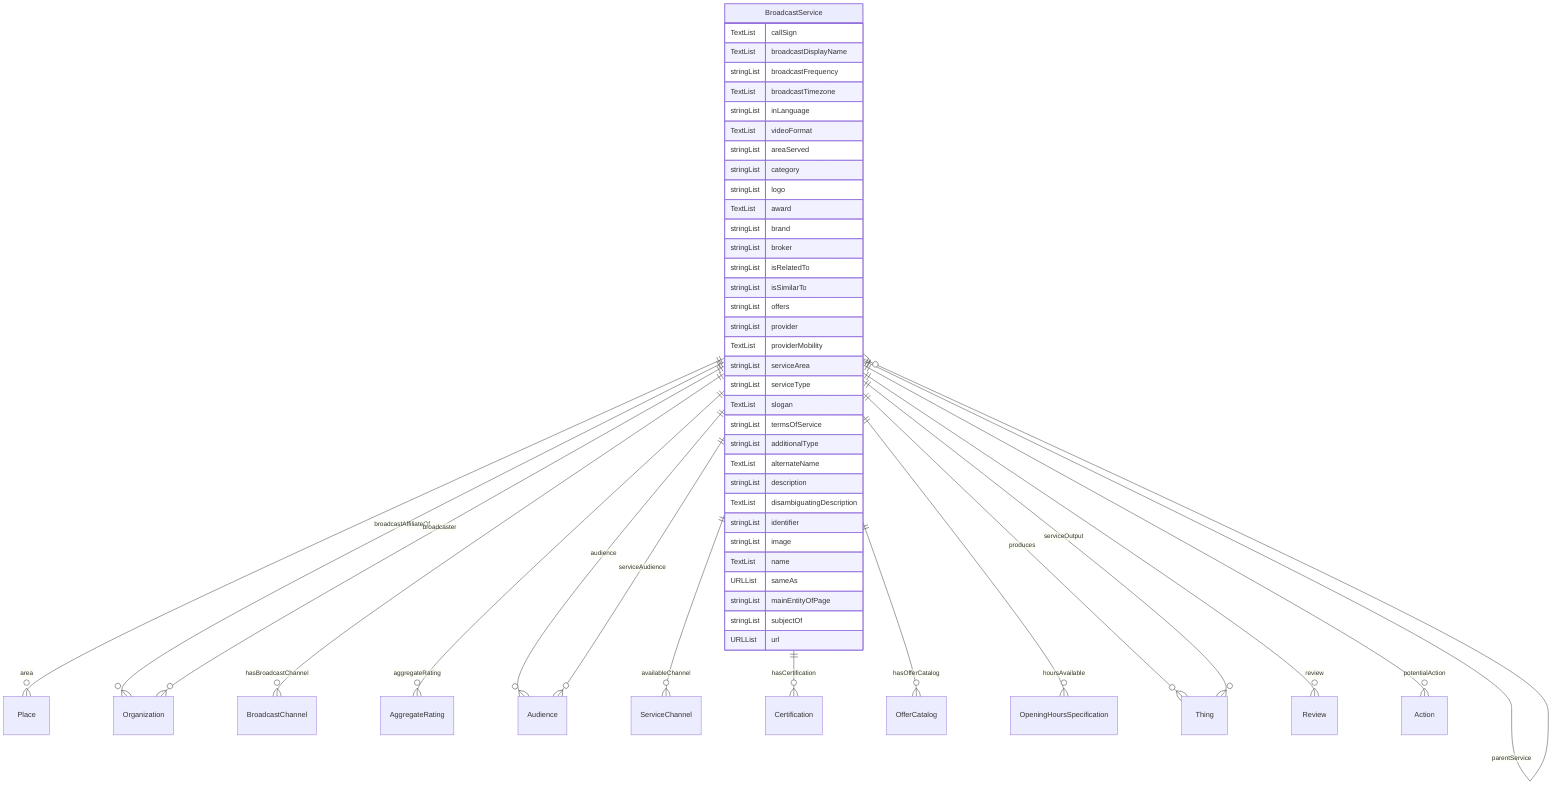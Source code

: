 erDiagram
BroadcastService {
    TextList callSign  
    TextList broadcastDisplayName  
    stringList broadcastFrequency  
    TextList broadcastTimezone  
    stringList inLanguage  
    TextList videoFormat  
    stringList areaServed  
    stringList category  
    stringList logo  
    TextList award  
    stringList brand  
    stringList broker  
    stringList isRelatedTo  
    stringList isSimilarTo  
    stringList offers  
    stringList provider  
    TextList providerMobility  
    stringList serviceArea  
    stringList serviceType  
    TextList slogan  
    stringList termsOfService  
    stringList additionalType  
    TextList alternateName  
    stringList description  
    TextList disambiguatingDescription  
    stringList identifier  
    stringList image  
    TextList name  
    URLList sameAs  
    stringList mainEntityOfPage  
    stringList subjectOf  
    URLList url  
}

BroadcastService ||--}o Place : "area"
BroadcastService ||--}o Organization : "broadcastAffiliateOf"
BroadcastService ||--}o Organization : "broadcaster"
BroadcastService ||--}o BroadcastChannel : "hasBroadcastChannel"
BroadcastService ||--}o BroadcastService : "parentService"
BroadcastService ||--}o AggregateRating : "aggregateRating"
BroadcastService ||--}o Audience : "audience"
BroadcastService ||--}o ServiceChannel : "availableChannel"
BroadcastService ||--}o Certification : "hasCertification"
BroadcastService ||--}o OfferCatalog : "hasOfferCatalog"
BroadcastService ||--}o OpeningHoursSpecification : "hoursAvailable"
BroadcastService ||--}o Thing : "produces"
BroadcastService ||--}o Review : "review"
BroadcastService ||--}o Audience : "serviceAudience"
BroadcastService ||--}o Thing : "serviceOutput"
BroadcastService ||--}o Action : "potentialAction"